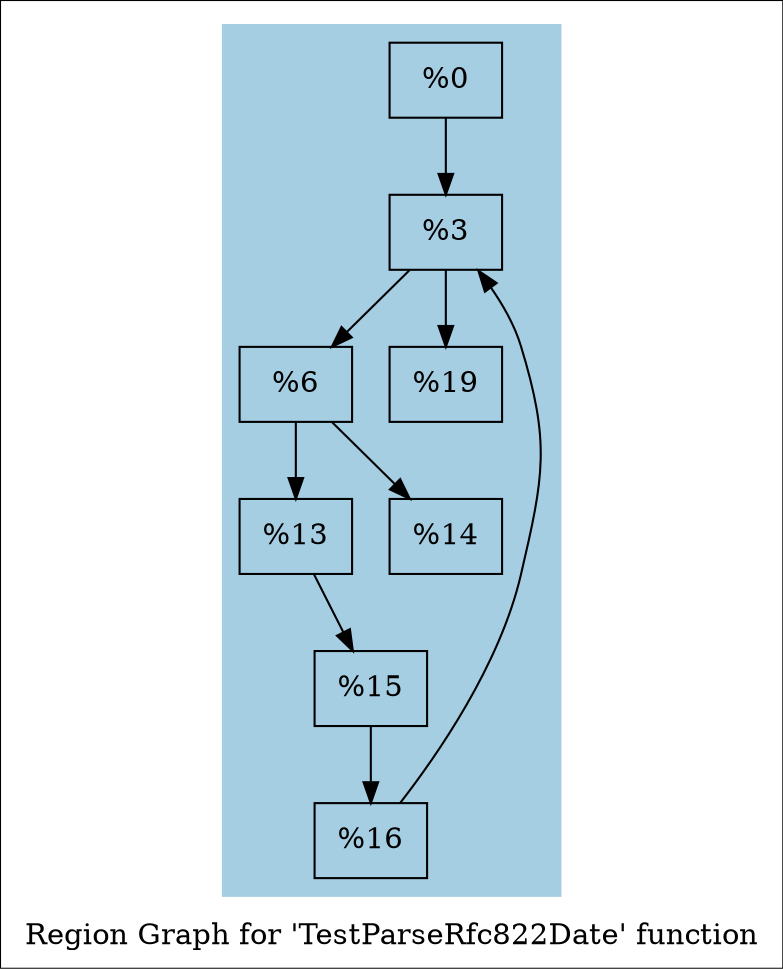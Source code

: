 digraph "Region Graph for 'TestParseRfc822Date' function" {
	label="Region Graph for 'TestParseRfc822Date' function";

	Node0xd7e550 [shape=record,label="{%0}"];
	Node0xd7e550 -> Node0xd71f50;
	Node0xd71f50 [shape=record,label="{%3}"];
	Node0xd71f50 -> Node0xd705a0;
	Node0xd71f50 -> Node0xcfd1f0;
	Node0xd705a0 [shape=record,label="{%6}"];
	Node0xd705a0 -> Node0xd5b220;
	Node0xd705a0 -> Node0xd52890;
	Node0xd5b220 [shape=record,label="{%13}"];
	Node0xd5b220 -> Node0xd10cb0;
	Node0xd10cb0 [shape=record,label="{%15}"];
	Node0xd10cb0 -> Node0xce1d70;
	Node0xce1d70 [shape=record,label="{%16}"];
	Node0xce1d70 -> Node0xd71f50;
	Node0xd52890 [shape=record,label="{%14}"];
	Node0xcfd1f0 [shape=record,label="{%19}"];
	colorscheme = "paired12"
        subgraph cluster_0xd8f8a0 {
          label = "";
          style = filled;
          color = 1
          Node0xd7e550;
          Node0xd71f50;
          Node0xd705a0;
          Node0xd5b220;
          Node0xd10cb0;
          Node0xce1d70;
          Node0xd52890;
          Node0xcfd1f0;
        }
}
